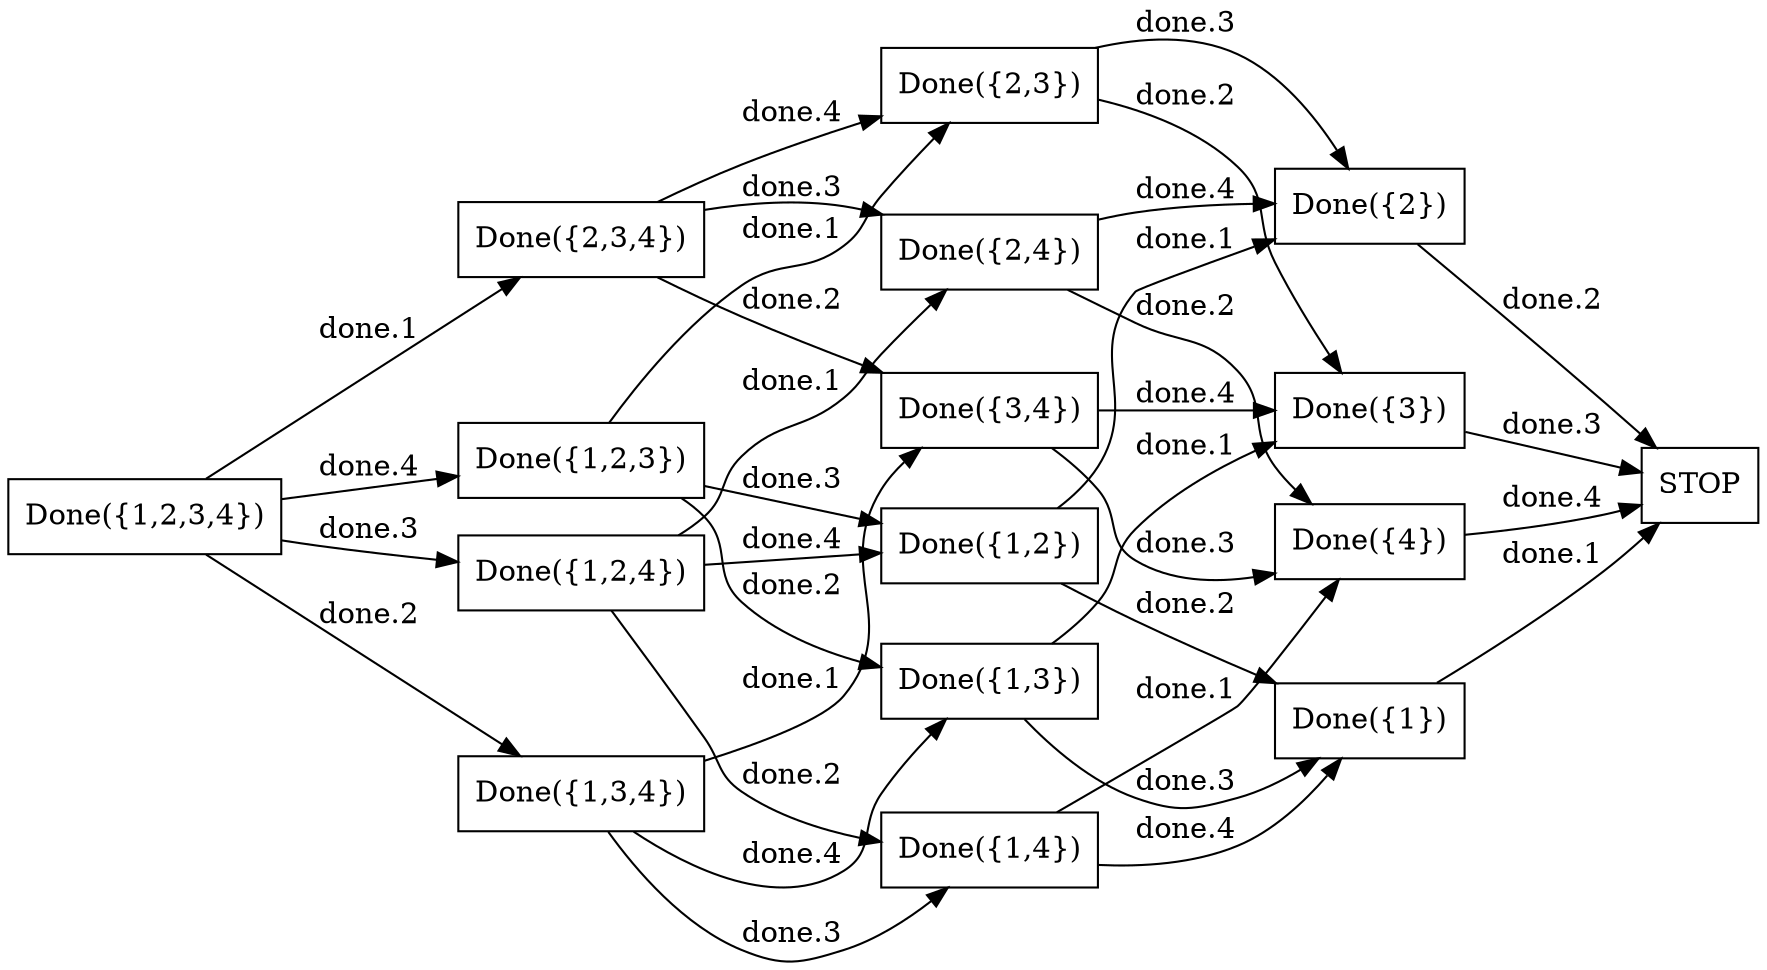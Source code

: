 digraph {
  rankdir=LR;
  bgcolor=transparent;
  node [bgcolor=white, shape=box, style=filled, fillcolor=white];

  done1234 [label="Done({1,2,3,4})"];
  done123 [label="Done({1,2,3})"];
  done124 [label="Done({1,2,4})"];
  done134 [label="Done({1,3,4})"];
  done234 [label="Done({2,3,4})"];
  done12 [label="Done({1,2})"];
  done13 [label="Done({1,3})"];
  done14 [label="Done({1,4})"];
  done23 [label="Done({2,3})"];
  done24 [label="Done({2,4})"];
  done34 [label="Done({3,4})"];
  done1 [label="Done({1})"];
  done2 [label="Done({2})"];
  done3 [label="Done({3})"];
  done4 [label="Done({4})"];
  stop [label="STOP"];

  done1234 -> done234 [label="done.1"];
  done123 -> done23 [label="done.1"];
  done124 -> done24 [label="done.1"];
  done134 -> done34 [label="done.1"];
  done12 -> done2 [label="done.1"];
  done13 -> done3 [label="done.1"];
  done14 -> done4 [label="done.1"];
  done1 -> stop [label="done.1"];

  done1234 -> done134 [label="done.2"];
  done123 -> done13 [label="done.2"];
  done124 -> done14 [label="done.2"];
  done234 -> done34 [label="done.2"];
  done12 -> done1 [label="done.2"];
  done23 -> done3 [label="done.2"];
  done24 -> done4 [label="done.2"];
  done2 -> stop [label="done.2"];

  done1234 -> done124 [label="done.3"];
  done123 -> done12 [label="done.3"];
  done134 -> done14 [label="done.3"];
  done234 -> done24 [label="done.3"];
  done13 -> done1 [label="done.3"];
  done23 -> done2 [label="done.3"];
  done34 -> done4 [label="done.3"];
  done3 -> stop [label="done.3"];

  done1234 -> done123 [label="done.4"];
  done124 -> done12 [label="done.4"];
  done134 -> done13 [label="done.4"];
  done234 -> done23 [label="done.4"];
  done14 -> done1 [label="done.4"];
  done24 -> done2 [label="done.4"];
  done34 -> done3 [label="done.4"];
  done4 -> stop [label="done.4"];
}

